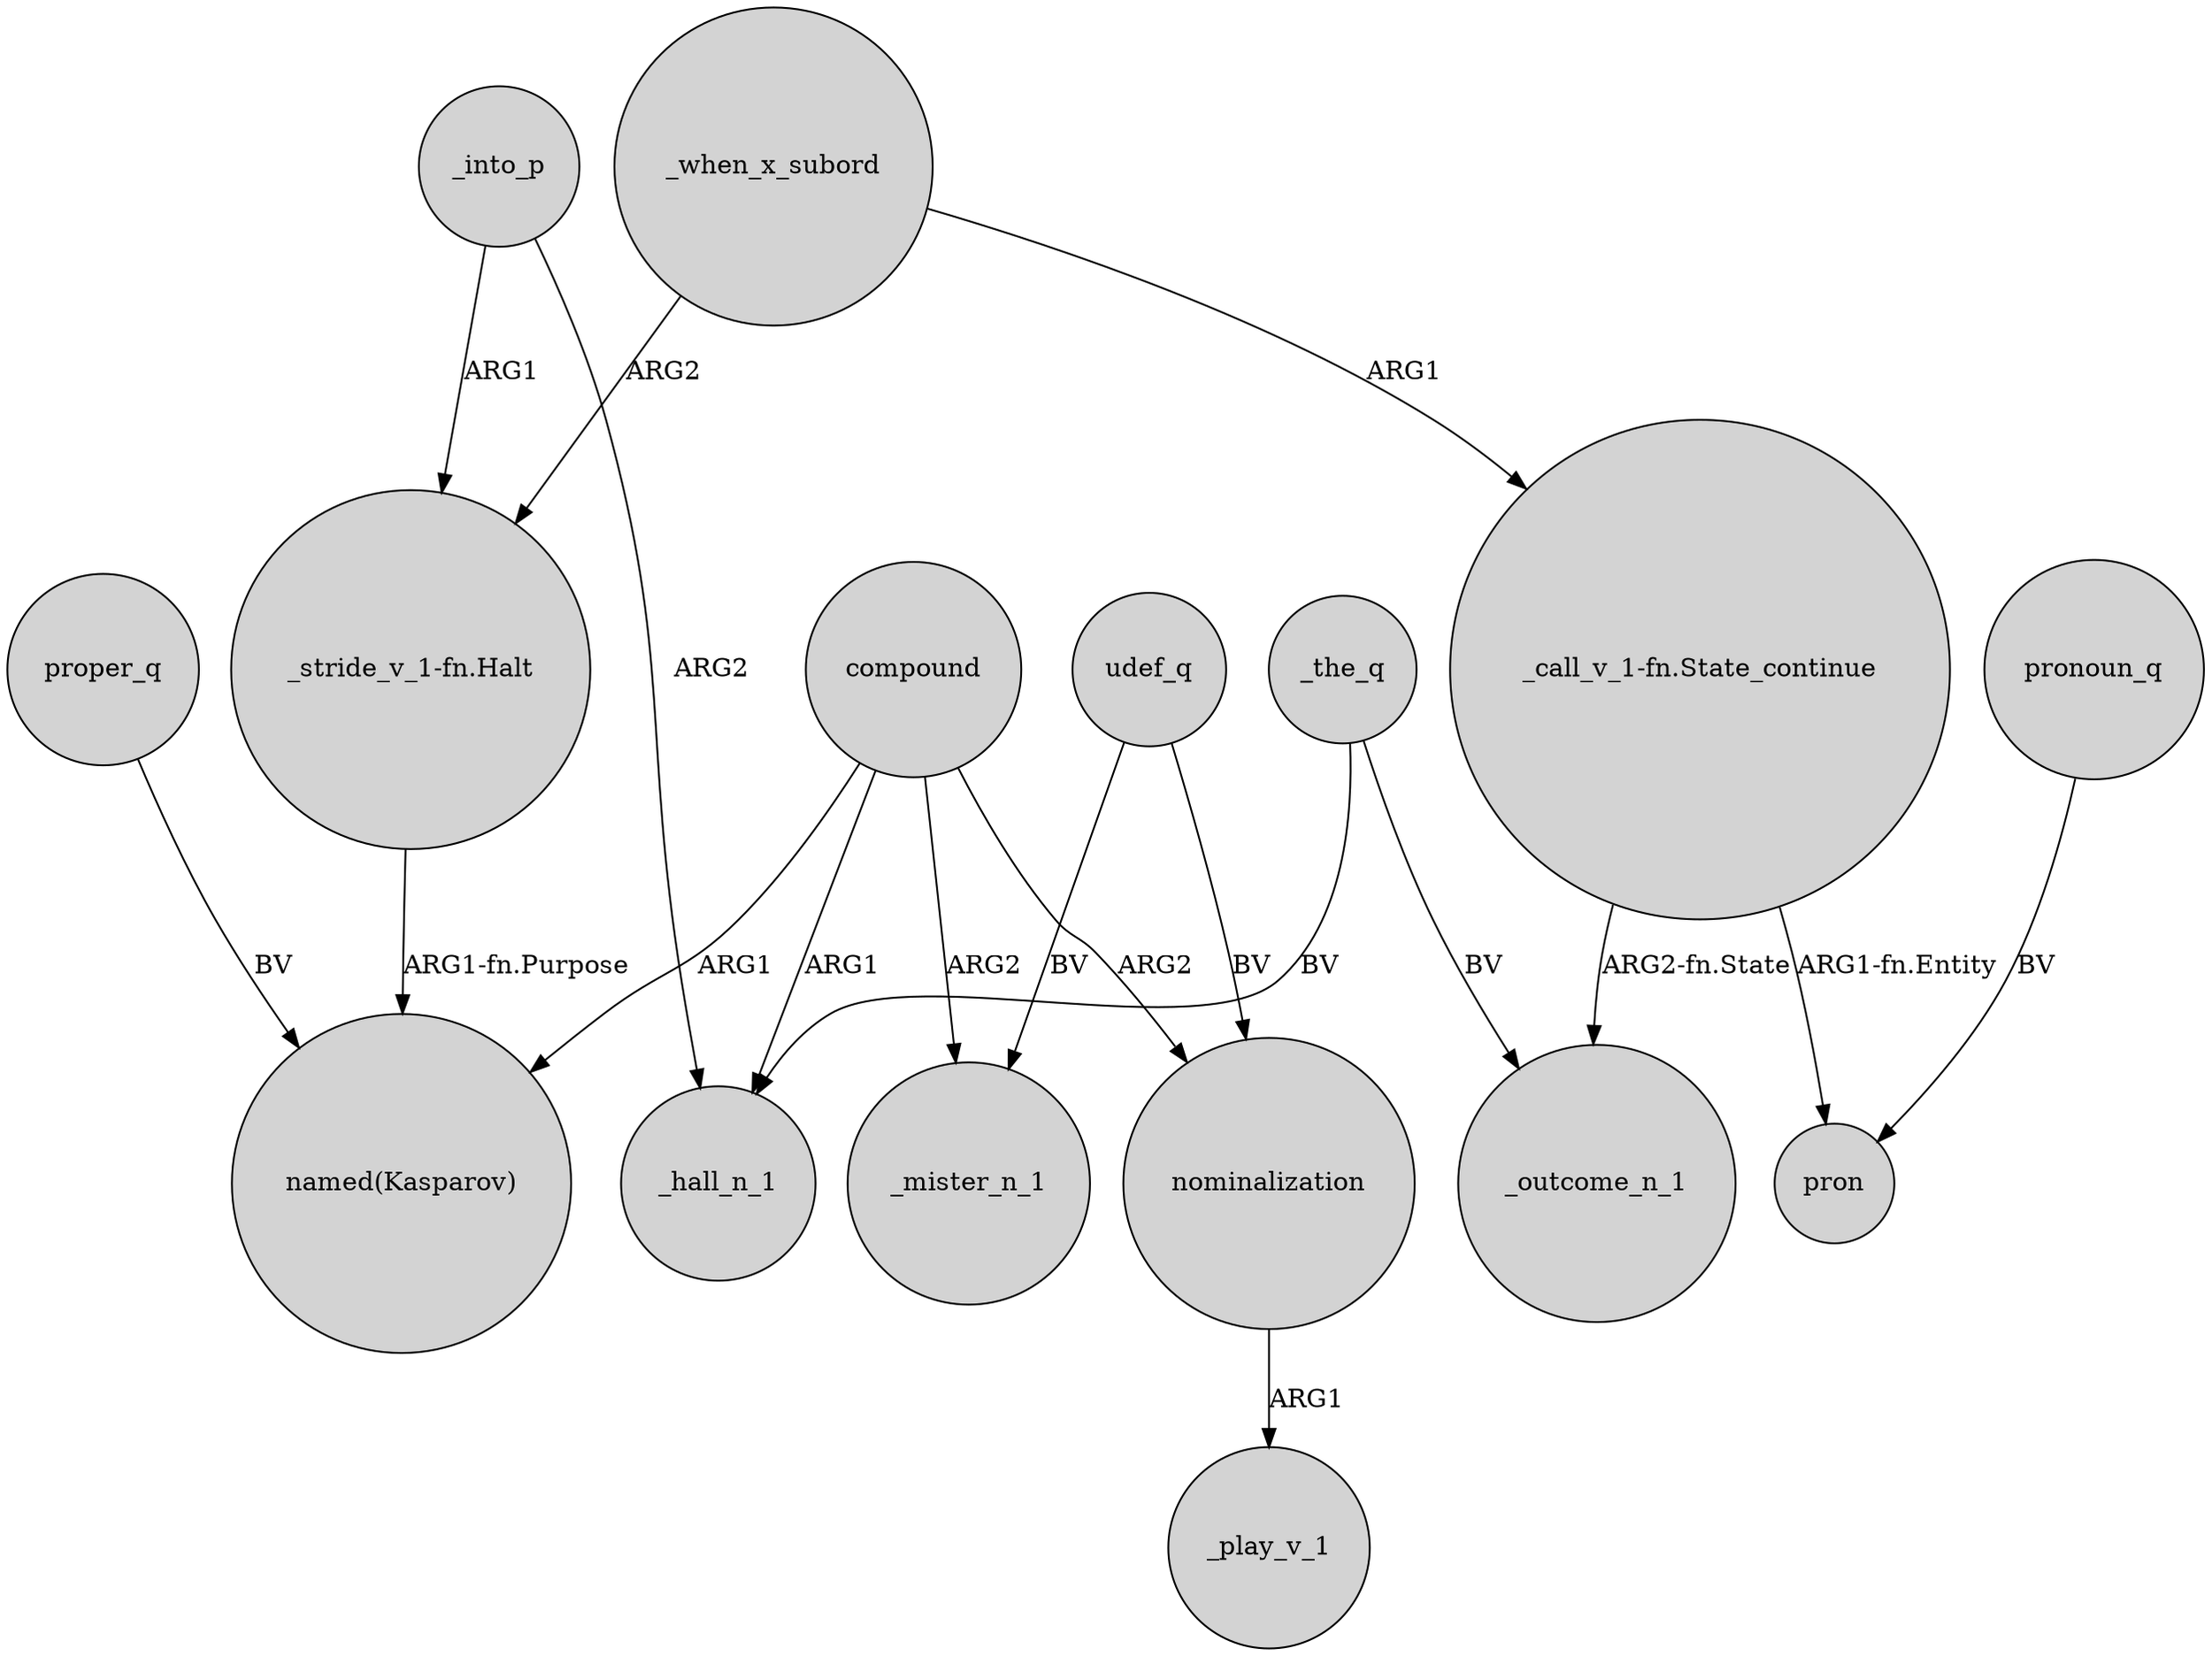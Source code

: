 digraph {
	node [shape=circle style=filled]
	_into_p -> "_stride_v_1-fn.Halt" [label=ARG1]
	"_stride_v_1-fn.Halt" -> "named(Kasparov)" [label="ARG1-fn.Purpose"]
	_the_q -> _hall_n_1 [label=BV]
	proper_q -> "named(Kasparov)" [label=BV]
	"_call_v_1-fn.State_continue" -> _outcome_n_1 [label="ARG2-fn.State"]
	_the_q -> _outcome_n_1 [label=BV]
	compound -> _mister_n_1 [label=ARG2]
	compound -> _hall_n_1 [label=ARG1]
	udef_q -> _mister_n_1 [label=BV]
	"_call_v_1-fn.State_continue" -> pron [label="ARG1-fn.Entity"]
	nominalization -> _play_v_1 [label=ARG1]
	compound -> nominalization [label=ARG2]
	_when_x_subord -> "_stride_v_1-fn.Halt" [label=ARG2]
	pronoun_q -> pron [label=BV]
	_into_p -> _hall_n_1 [label=ARG2]
	udef_q -> nominalization [label=BV]
	_when_x_subord -> "_call_v_1-fn.State_continue" [label=ARG1]
	compound -> "named(Kasparov)" [label=ARG1]
}

